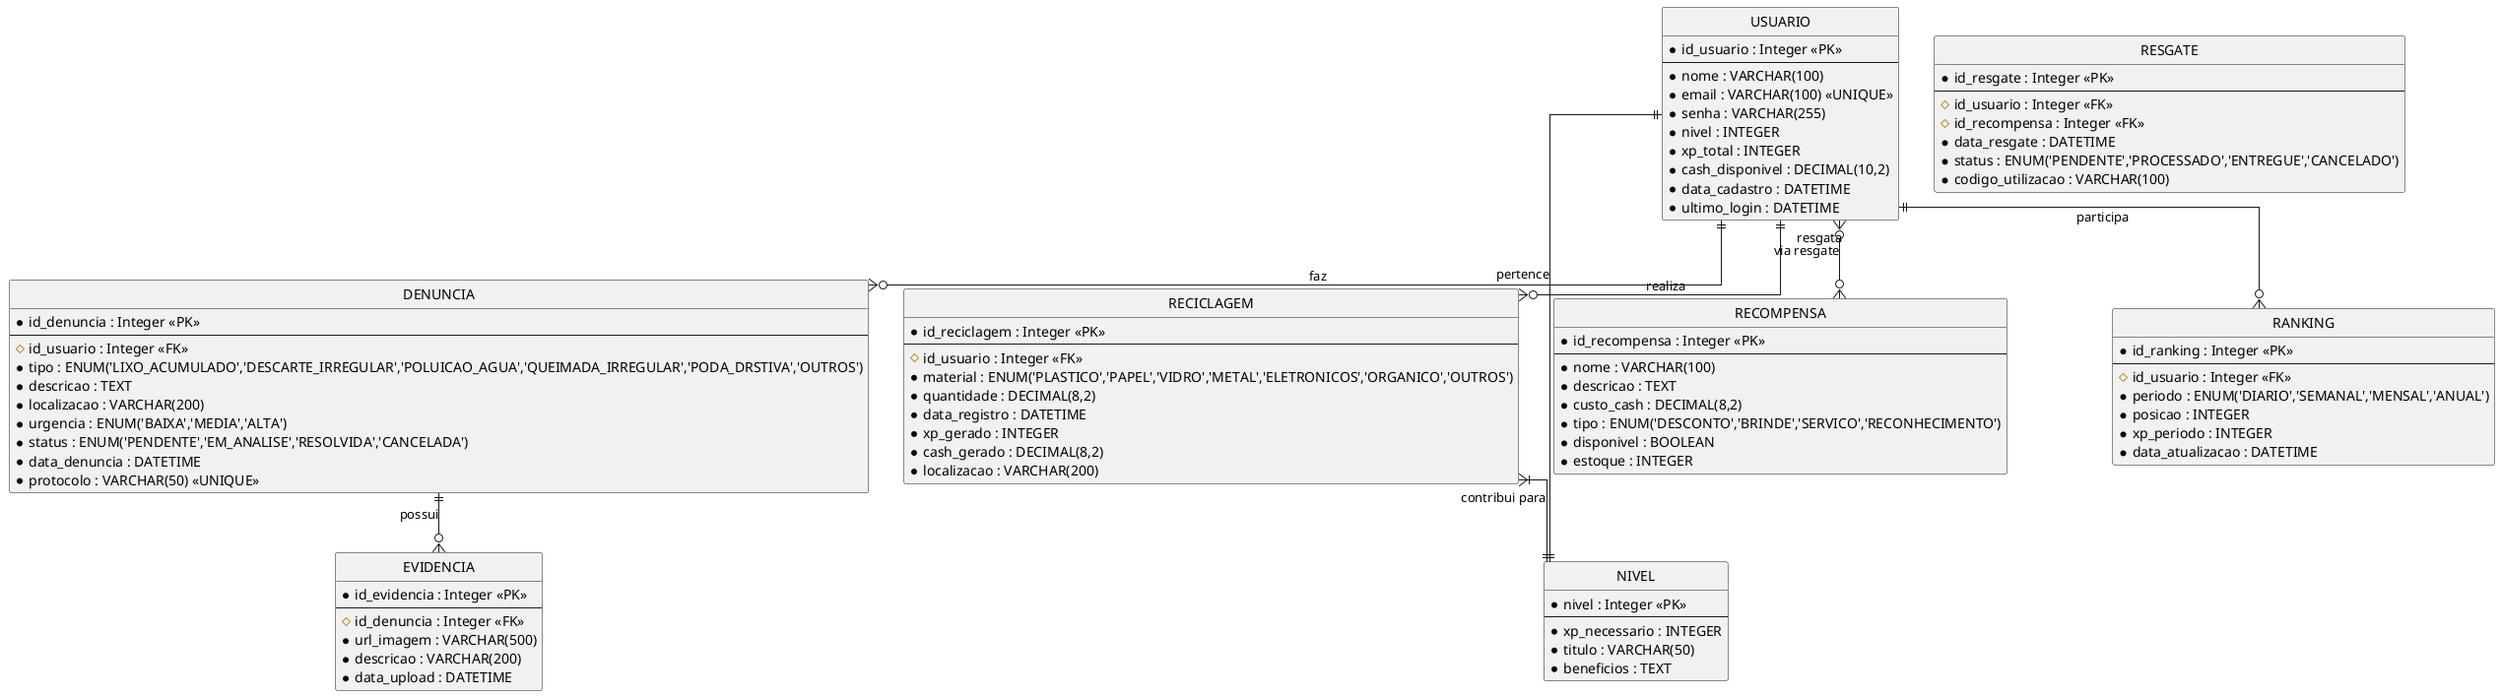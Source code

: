 @startuml entidade_relacionamento

hide circle
skinparam linetype ortho

entity "USUARIO" as usuario {
  * id_usuario : Integer <<PK>>
  --
  * nome : VARCHAR(100)
  * email : VARCHAR(100) <<UNIQUE>>
  * senha : VARCHAR(255)
  * nivel : INTEGER
  * xp_total : INTEGER
  * cash_disponivel : DECIMAL(10,2)
  * data_cadastro : DATETIME
  * ultimo_login : DATETIME
}

entity "RECICLAGEM" as reciclagem {
  * id_reciclagem : Integer <<PK>>
  --
  # id_usuario : Integer <<FK>>
  * material : ENUM('PLASTICO','PAPEL','VIDRO','METAL','ELETRONICOS','ORGANICO','OUTROS')
  * quantidade : DECIMAL(8,2)
  * data_registro : DATETIME
  * xp_gerado : INTEGER
  * cash_gerado : DECIMAL(8,2)
  * localizacao : VARCHAR(200)
}

entity "DENUNCIA" as denuncia {
  * id_denuncia : Integer <<PK>>
  --
  # id_usuario : Integer <<FK>>
  * tipo : ENUM('LIXO_ACUMULADO','DESCARTE_IRREGULAR','POLUICAO_AGUA','QUEIMADA_IRREGULAR','PODA_DRSTIVA','OUTROS')
  * descricao : TEXT
  * localizacao : VARCHAR(200)
  * urgencia : ENUM('BAIXA','MEDIA','ALTA')
  * status : ENUM('PENDENTE','EM_ANALISE','RESOLVIDA','CANCELADA')
  * data_denuncia : DATETIME
  * protocolo : VARCHAR(50) <<UNIQUE>>
}

entity "EVIDENCIA" as evidencia {
  * id_evidencia : Integer <<PK>>
  --
  # id_denuncia : Integer <<FK>>
  * url_imagem : VARCHAR(500)
  * descricao : VARCHAR(200)
  * data_upload : DATETIME
}

entity "RECOMPENSA" as recompensa {
  * id_recompensa : Integer <<PK>>
  --
  * nome : VARCHAR(100)
  * descricao : TEXT
  * custo_cash : DECIMAL(8,2)
  * tipo : ENUM('DESCONTO','BRINDE','SERVICO','RECONHECIMENTO')
  * disponivel : BOOLEAN
  * estoque : INTEGER
}

entity "RESGATE" as resgate {
  * id_resgate : Integer <<PK>>
  --
  # id_usuario : Integer <<FK>>
  # id_recompensa : Integer <<FK>>
  * data_resgate : DATETIME
  * status : ENUM('PENDENTE','PROCESSADO','ENTREGUE','CANCELADO')
  * codigo_utilizacao : VARCHAR(100)
}

entity "NIVEL" as nivel {
  * nivel : Integer <<PK>>
  --
  * xp_necessario : INTEGER
  * titulo : VARCHAR(50)
  * beneficios : TEXT
}

entity "RANKING" as ranking {
  * id_ranking : Integer <<PK>>
  --
  # id_usuario : Integer <<FK>>
  * periodo : ENUM('DIARIO','SEMANAL','MENSAL','ANUAL')
  * posicao : INTEGER
  * xp_periodo : INTEGER
  * data_atualizacao : DATETIME
}

usuario ||--o{ reciclagem : "realiza"
usuario ||--o{ denuncia : "faz"
usuario }o--o{ recompensa : "resgata" via resgate
usuario ||--|| nivel : "pertence"
usuario ||--o{ ranking : "participa"

denuncia ||--o{ evidencia : "possui"
reciclagem }|--|| nivel : "contribui para"

@enduml